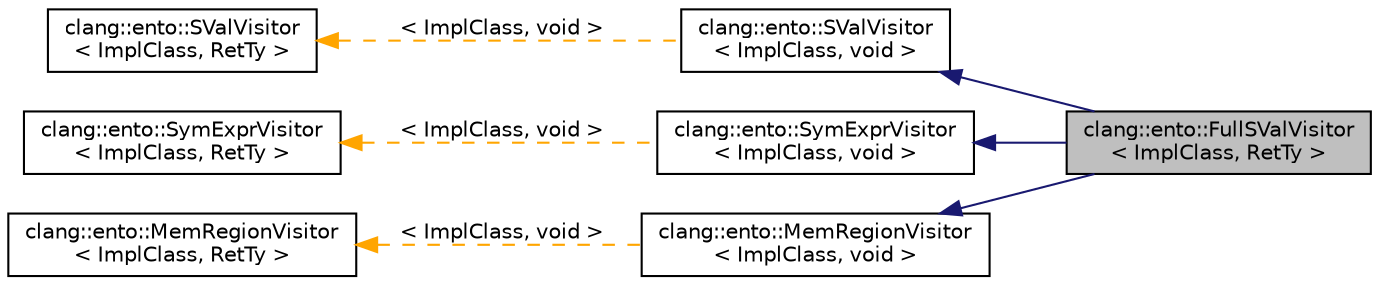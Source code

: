 digraph "clang::ento::FullSValVisitor&lt; ImplClass, RetTy &gt;"
{
 // LATEX_PDF_SIZE
  bgcolor="transparent";
  edge [fontname="Helvetica",fontsize="10",labelfontname="Helvetica",labelfontsize="10"];
  node [fontname="Helvetica",fontsize="10",shape=record];
  rankdir="LR";
  Node1 [label="clang::ento::FullSValVisitor\l\< ImplClass, RetTy \>",height=0.2,width=0.4,color="black", fillcolor="grey75", style="filled", fontcolor="black",tooltip="FullSValVisitor - a convenient mixed visitor for all three: SVal, SymExpr and MemRegion subclasses."];
  Node2 -> Node1 [dir="back",color="midnightblue",fontsize="10",style="solid",fontname="Helvetica"];
  Node2 [label="clang::ento::SValVisitor\l\< ImplClass, void \>",height=0.2,width=0.4,color="black",URL="$classclang_1_1ento_1_1SValVisitor.html",tooltip=" "];
  Node3 -> Node2 [dir="back",color="orange",fontsize="10",style="dashed",label=" \< ImplClass, void \>" ,fontname="Helvetica"];
  Node3 [label="clang::ento::SValVisitor\l\< ImplClass, RetTy \>",height=0.2,width=0.4,color="black",URL="$classclang_1_1ento_1_1SValVisitor.html",tooltip="SValVisitor - this class implements a simple visitor for SVal subclasses."];
  Node4 -> Node1 [dir="back",color="midnightblue",fontsize="10",style="solid",fontname="Helvetica"];
  Node4 [label="clang::ento::SymExprVisitor\l\< ImplClass, void \>",height=0.2,width=0.4,color="black",URL="$classclang_1_1ento_1_1SymExprVisitor.html",tooltip=" "];
  Node5 -> Node4 [dir="back",color="orange",fontsize="10",style="dashed",label=" \< ImplClass, void \>" ,fontname="Helvetica"];
  Node5 [label="clang::ento::SymExprVisitor\l\< ImplClass, RetTy \>",height=0.2,width=0.4,color="black",URL="$classclang_1_1ento_1_1SymExprVisitor.html",tooltip="SymExprVisitor - this class implements a simple visitor for SymExpr subclasses."];
  Node6 -> Node1 [dir="back",color="midnightblue",fontsize="10",style="solid",fontname="Helvetica"];
  Node6 [label="clang::ento::MemRegionVisitor\l\< ImplClass, void \>",height=0.2,width=0.4,color="black",URL="$classclang_1_1ento_1_1MemRegionVisitor.html",tooltip=" "];
  Node7 -> Node6 [dir="back",color="orange",fontsize="10",style="dashed",label=" \< ImplClass, void \>" ,fontname="Helvetica"];
  Node7 [label="clang::ento::MemRegionVisitor\l\< ImplClass, RetTy \>",height=0.2,width=0.4,color="black",URL="$classclang_1_1ento_1_1MemRegionVisitor.html",tooltip="MemRegionVisitor - this class implements a simple visitor for MemRegion subclasses."];
}
